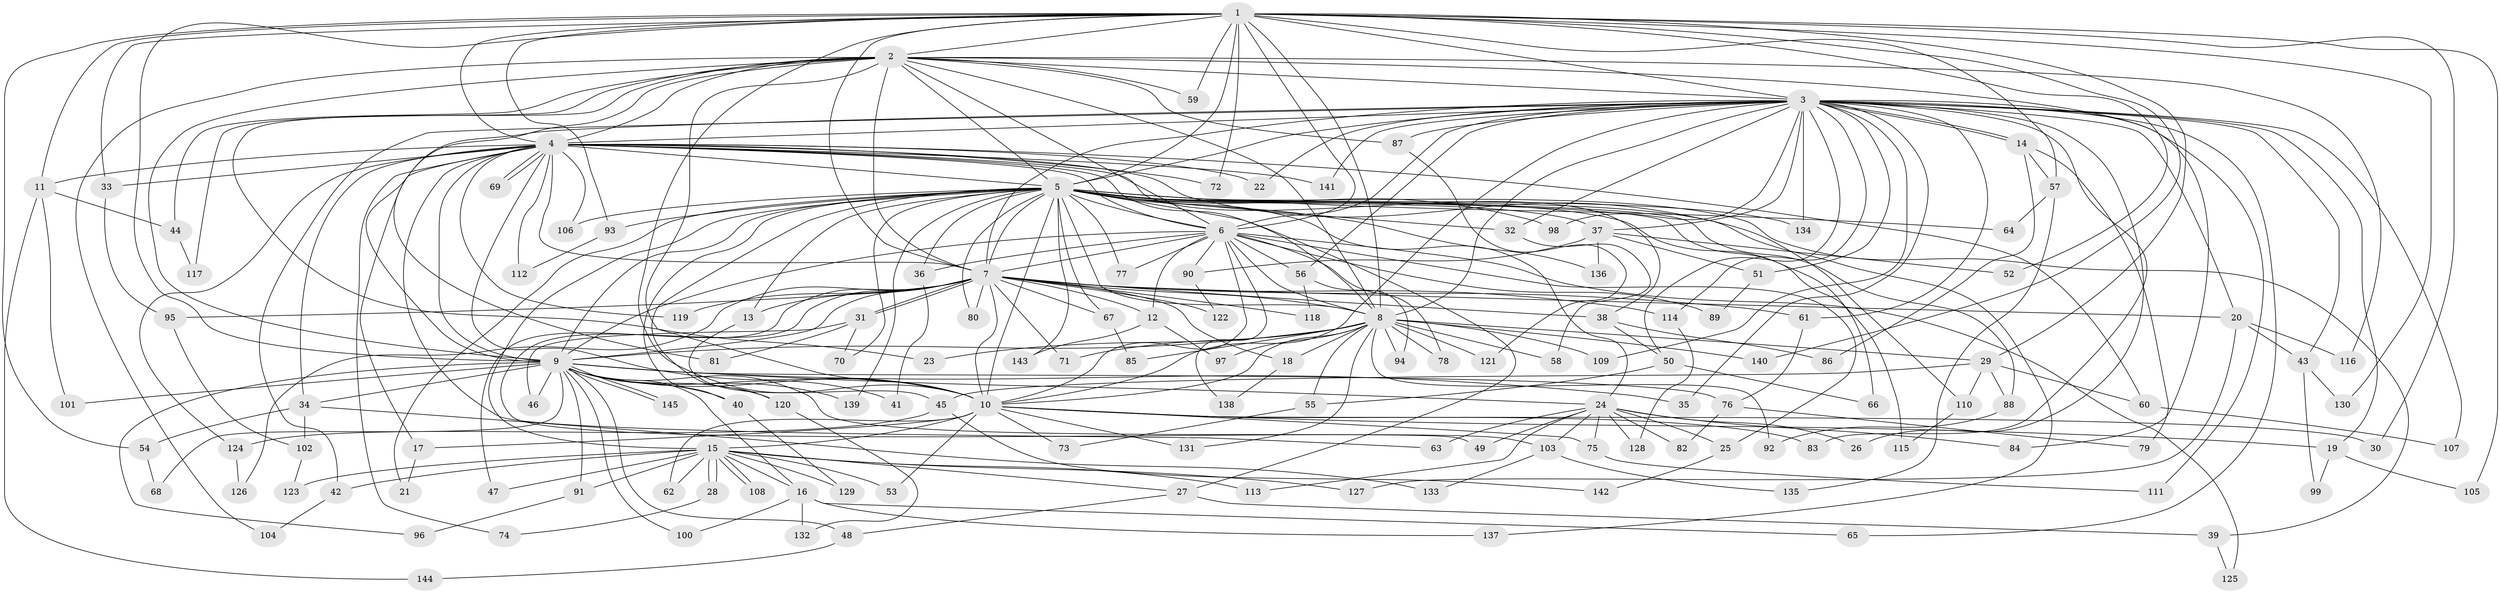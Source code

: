 // coarse degree distribution, {1: 0.46511627906976744, 2: 0.4186046511627907, 3: 0.023255813953488372, 6: 0.023255813953488372, 12: 0.023255813953488372, 31: 0.023255813953488372, 18: 0.023255813953488372}
// Generated by graph-tools (version 1.1) at 2025/48/03/04/25 21:48:15]
// undirected, 145 vertices, 315 edges
graph export_dot {
graph [start="1"]
  node [color=gray90,style=filled];
  1;
  2;
  3;
  4;
  5;
  6;
  7;
  8;
  9;
  10;
  11;
  12;
  13;
  14;
  15;
  16;
  17;
  18;
  19;
  20;
  21;
  22;
  23;
  24;
  25;
  26;
  27;
  28;
  29;
  30;
  31;
  32;
  33;
  34;
  35;
  36;
  37;
  38;
  39;
  40;
  41;
  42;
  43;
  44;
  45;
  46;
  47;
  48;
  49;
  50;
  51;
  52;
  53;
  54;
  55;
  56;
  57;
  58;
  59;
  60;
  61;
  62;
  63;
  64;
  65;
  66;
  67;
  68;
  69;
  70;
  71;
  72;
  73;
  74;
  75;
  76;
  77;
  78;
  79;
  80;
  81;
  82;
  83;
  84;
  85;
  86;
  87;
  88;
  89;
  90;
  91;
  92;
  93;
  94;
  95;
  96;
  97;
  98;
  99;
  100;
  101;
  102;
  103;
  104;
  105;
  106;
  107;
  108;
  109;
  110;
  111;
  112;
  113;
  114;
  115;
  116;
  117;
  118;
  119;
  120;
  121;
  122;
  123;
  124;
  125;
  126;
  127;
  128;
  129;
  130;
  131;
  132;
  133;
  134;
  135;
  136;
  137;
  138;
  139;
  140;
  141;
  142;
  143;
  144;
  145;
  1 -- 2;
  1 -- 3;
  1 -- 4;
  1 -- 5;
  1 -- 6;
  1 -- 7;
  1 -- 8;
  1 -- 9;
  1 -- 10;
  1 -- 11;
  1 -- 29;
  1 -- 30;
  1 -- 33;
  1 -- 52;
  1 -- 54;
  1 -- 57;
  1 -- 59;
  1 -- 72;
  1 -- 93;
  1 -- 105;
  1 -- 130;
  1 -- 140;
  2 -- 3;
  2 -- 4;
  2 -- 5;
  2 -- 6;
  2 -- 7;
  2 -- 8;
  2 -- 9;
  2 -- 10;
  2 -- 23;
  2 -- 44;
  2 -- 59;
  2 -- 81;
  2 -- 84;
  2 -- 87;
  2 -- 104;
  2 -- 116;
  2 -- 117;
  3 -- 4;
  3 -- 5;
  3 -- 6;
  3 -- 7;
  3 -- 8;
  3 -- 9;
  3 -- 10;
  3 -- 14;
  3 -- 14;
  3 -- 19;
  3 -- 20;
  3 -- 22;
  3 -- 26;
  3 -- 32;
  3 -- 35;
  3 -- 37;
  3 -- 42;
  3 -- 43;
  3 -- 50;
  3 -- 51;
  3 -- 56;
  3 -- 61;
  3 -- 65;
  3 -- 83;
  3 -- 87;
  3 -- 98;
  3 -- 107;
  3 -- 109;
  3 -- 111;
  3 -- 114;
  3 -- 134;
  3 -- 141;
  4 -- 5;
  4 -- 6;
  4 -- 7;
  4 -- 8;
  4 -- 9;
  4 -- 10;
  4 -- 11;
  4 -- 17;
  4 -- 22;
  4 -- 33;
  4 -- 34;
  4 -- 38;
  4 -- 60;
  4 -- 63;
  4 -- 69;
  4 -- 69;
  4 -- 72;
  4 -- 74;
  4 -- 106;
  4 -- 110;
  4 -- 112;
  4 -- 119;
  4 -- 124;
  4 -- 141;
  5 -- 6;
  5 -- 7;
  5 -- 8;
  5 -- 9;
  5 -- 10;
  5 -- 13;
  5 -- 15;
  5 -- 21;
  5 -- 24;
  5 -- 27;
  5 -- 32;
  5 -- 36;
  5 -- 37;
  5 -- 39;
  5 -- 40;
  5 -- 64;
  5 -- 66;
  5 -- 67;
  5 -- 70;
  5 -- 77;
  5 -- 80;
  5 -- 88;
  5 -- 93;
  5 -- 98;
  5 -- 106;
  5 -- 115;
  5 -- 120;
  5 -- 134;
  5 -- 136;
  5 -- 137;
  5 -- 139;
  5 -- 143;
  6 -- 7;
  6 -- 8;
  6 -- 9;
  6 -- 10;
  6 -- 12;
  6 -- 25;
  6 -- 36;
  6 -- 56;
  6 -- 77;
  6 -- 78;
  6 -- 89;
  6 -- 90;
  6 -- 125;
  6 -- 138;
  7 -- 8;
  7 -- 9;
  7 -- 10;
  7 -- 12;
  7 -- 13;
  7 -- 18;
  7 -- 20;
  7 -- 31;
  7 -- 31;
  7 -- 38;
  7 -- 47;
  7 -- 49;
  7 -- 61;
  7 -- 67;
  7 -- 71;
  7 -- 80;
  7 -- 95;
  7 -- 114;
  7 -- 118;
  7 -- 119;
  7 -- 122;
  7 -- 126;
  8 -- 9;
  8 -- 10;
  8 -- 18;
  8 -- 23;
  8 -- 29;
  8 -- 55;
  8 -- 58;
  8 -- 71;
  8 -- 78;
  8 -- 85;
  8 -- 92;
  8 -- 94;
  8 -- 97;
  8 -- 109;
  8 -- 121;
  8 -- 131;
  8 -- 140;
  9 -- 10;
  9 -- 16;
  9 -- 24;
  9 -- 34;
  9 -- 35;
  9 -- 40;
  9 -- 41;
  9 -- 46;
  9 -- 48;
  9 -- 68;
  9 -- 76;
  9 -- 91;
  9 -- 96;
  9 -- 100;
  9 -- 101;
  9 -- 103;
  9 -- 120;
  9 -- 139;
  9 -- 145;
  9 -- 145;
  10 -- 15;
  10 -- 17;
  10 -- 19;
  10 -- 30;
  10 -- 53;
  10 -- 62;
  10 -- 73;
  10 -- 75;
  10 -- 83;
  10 -- 131;
  11 -- 44;
  11 -- 101;
  11 -- 144;
  12 -- 97;
  12 -- 143;
  13 -- 45;
  14 -- 57;
  14 -- 79;
  14 -- 86;
  15 -- 16;
  15 -- 27;
  15 -- 28;
  15 -- 28;
  15 -- 42;
  15 -- 47;
  15 -- 53;
  15 -- 62;
  15 -- 91;
  15 -- 108;
  15 -- 108;
  15 -- 113;
  15 -- 123;
  15 -- 127;
  15 -- 129;
  16 -- 65;
  16 -- 100;
  16 -- 132;
  16 -- 137;
  17 -- 21;
  18 -- 138;
  19 -- 99;
  19 -- 105;
  20 -- 43;
  20 -- 116;
  20 -- 127;
  24 -- 25;
  24 -- 26;
  24 -- 49;
  24 -- 63;
  24 -- 75;
  24 -- 82;
  24 -- 84;
  24 -- 103;
  24 -- 113;
  24 -- 128;
  25 -- 142;
  27 -- 39;
  27 -- 48;
  28 -- 74;
  29 -- 45;
  29 -- 60;
  29 -- 88;
  29 -- 110;
  31 -- 46;
  31 -- 70;
  31 -- 81;
  32 -- 58;
  33 -- 95;
  34 -- 54;
  34 -- 102;
  34 -- 133;
  36 -- 41;
  37 -- 51;
  37 -- 52;
  37 -- 90;
  37 -- 136;
  38 -- 50;
  38 -- 86;
  39 -- 125;
  40 -- 129;
  42 -- 104;
  43 -- 99;
  43 -- 130;
  44 -- 117;
  45 -- 124;
  45 -- 142;
  48 -- 144;
  50 -- 55;
  50 -- 66;
  51 -- 89;
  54 -- 68;
  55 -- 73;
  56 -- 94;
  56 -- 118;
  57 -- 64;
  57 -- 135;
  60 -- 107;
  61 -- 76;
  67 -- 85;
  75 -- 111;
  76 -- 79;
  76 -- 82;
  87 -- 121;
  88 -- 92;
  90 -- 122;
  91 -- 96;
  93 -- 112;
  95 -- 102;
  102 -- 123;
  103 -- 133;
  103 -- 135;
  110 -- 115;
  114 -- 128;
  120 -- 132;
  124 -- 126;
}
